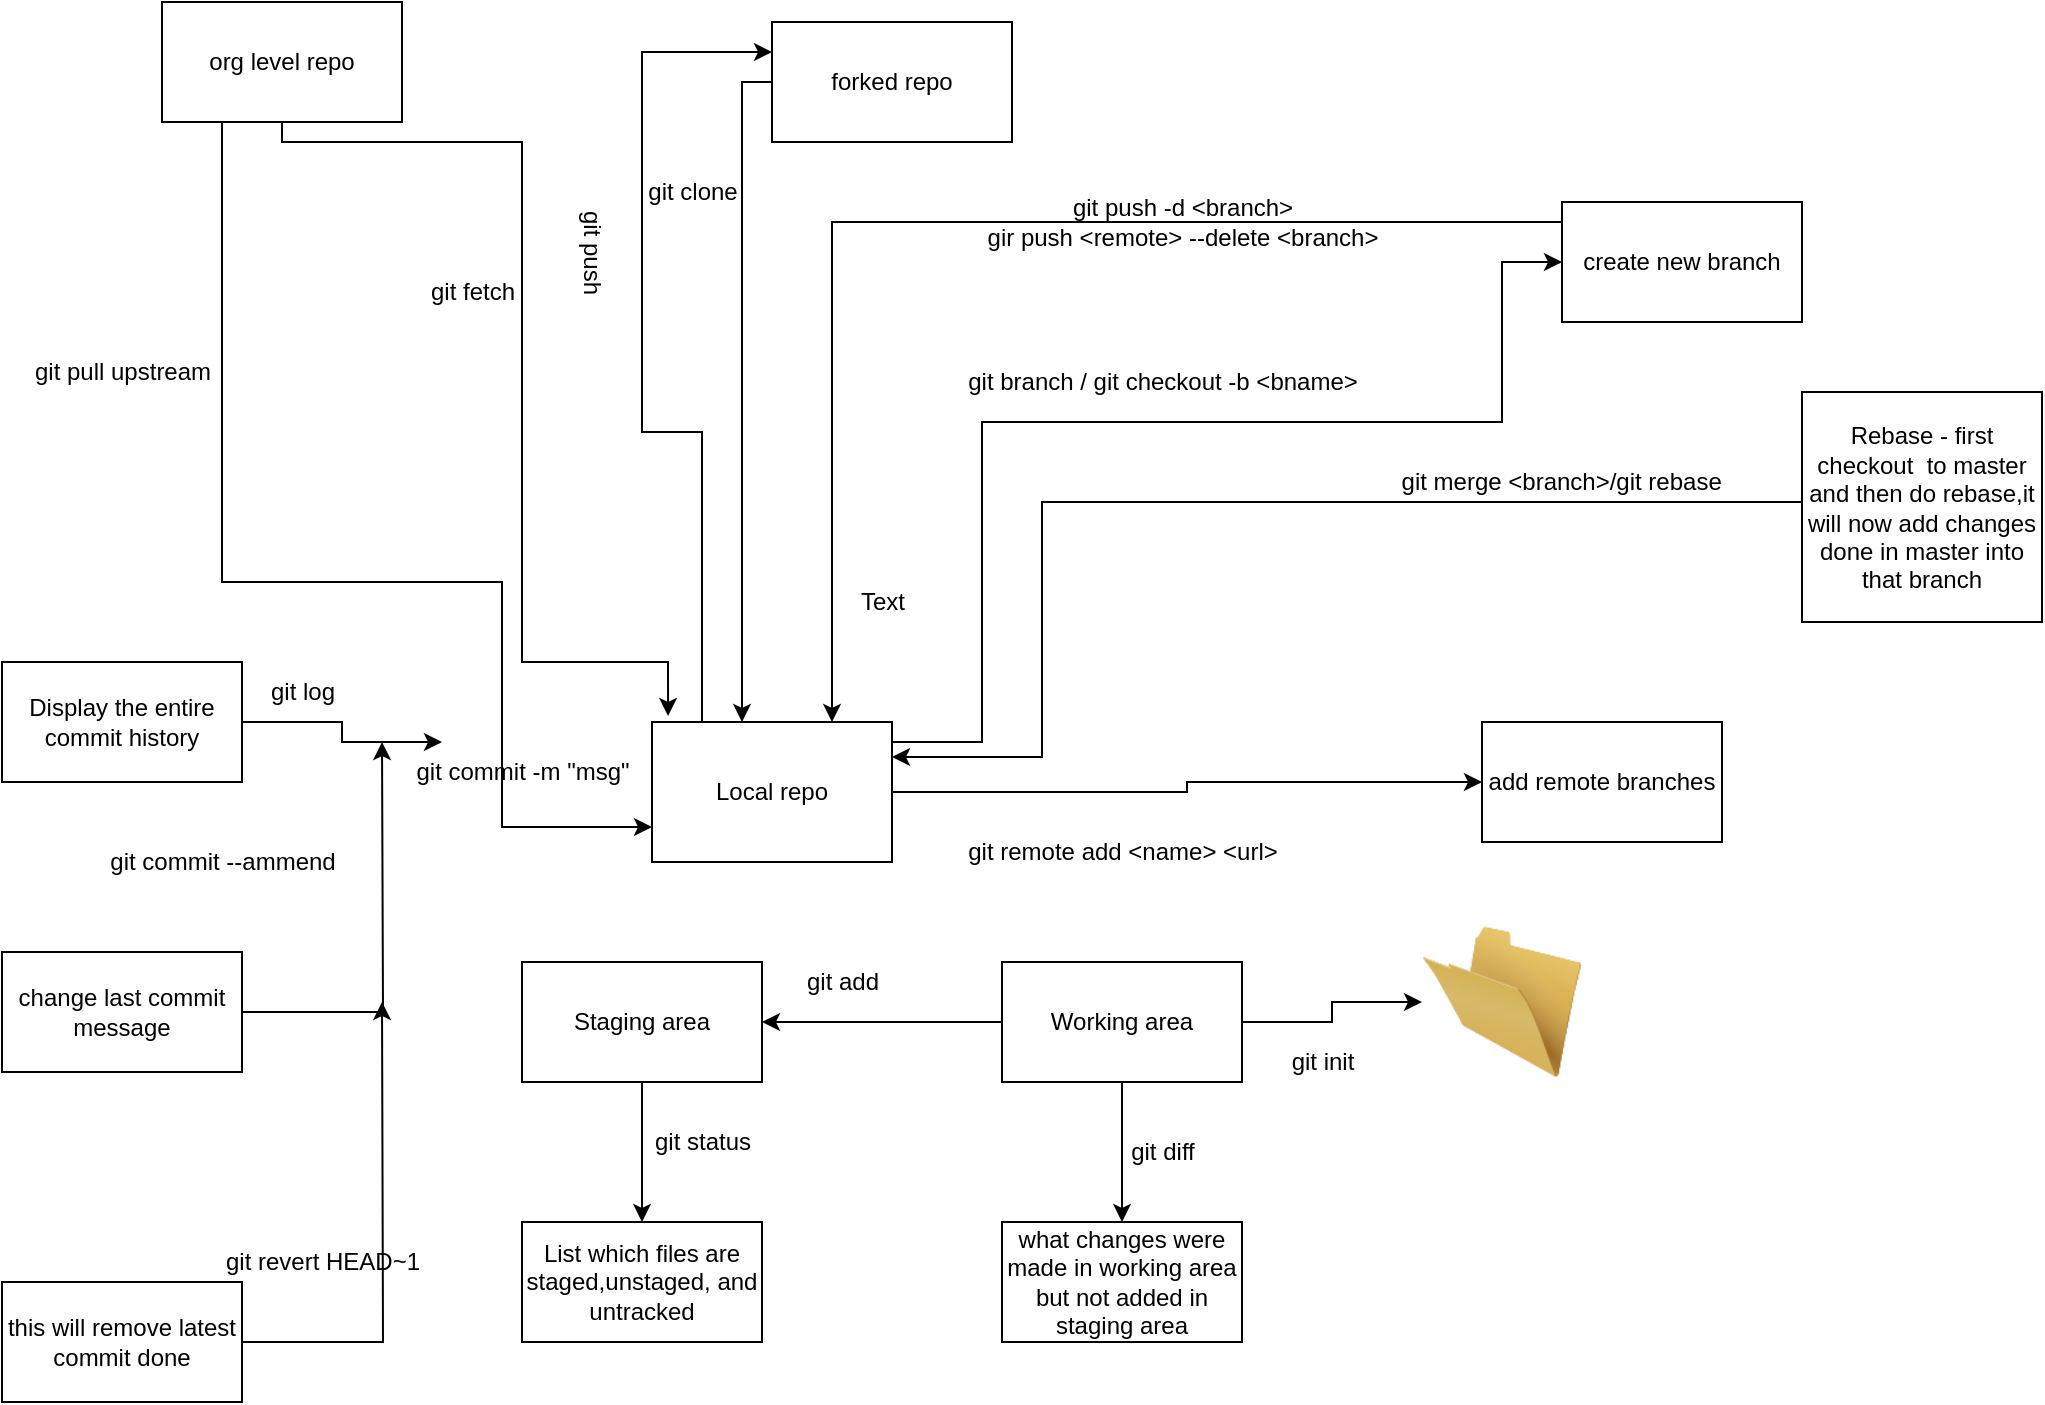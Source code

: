 <mxfile version="20.1.1" type="device"><diagram id="fA047ILh4kbxSyd7Q4gF" name="Page-1"><mxGraphModel dx="1304" dy="1629" grid="1" gridSize="10" guides="1" tooltips="1" connect="1" arrows="1" fold="1" page="1" pageScale="1" pageWidth="850" pageHeight="1100" math="0" shadow="0"><root><mxCell id="0"/><mxCell id="1" parent="0"/><mxCell id="k1XSWCnZsiqZGFcK-waV-1" value="List which files are staged,unstaged, and untracked" style="rounded=0;whiteSpace=wrap;html=1;" vertex="1" parent="1"><mxGeometry x="280" y="310" width="120" height="60" as="geometry"/></mxCell><mxCell id="k1XSWCnZsiqZGFcK-waV-7" style="edgeStyle=orthogonalEdgeStyle;rounded=0;orthogonalLoop=1;jettySize=auto;html=1;" edge="1" parent="1" source="k1XSWCnZsiqZGFcK-waV-2" target="k1XSWCnZsiqZGFcK-waV-6"><mxGeometry relative="1" as="geometry"/></mxCell><mxCell id="k1XSWCnZsiqZGFcK-waV-9" style="edgeStyle=orthogonalEdgeStyle;rounded=0;orthogonalLoop=1;jettySize=auto;html=1;entryX=0.5;entryY=0;entryDx=0;entryDy=0;" edge="1" parent="1" source="k1XSWCnZsiqZGFcK-waV-2" target="k1XSWCnZsiqZGFcK-waV-3"><mxGeometry relative="1" as="geometry"/></mxCell><mxCell id="k1XSWCnZsiqZGFcK-waV-11" style="edgeStyle=orthogonalEdgeStyle;rounded=0;orthogonalLoop=1;jettySize=auto;html=1;entryX=1;entryY=0.5;entryDx=0;entryDy=0;" edge="1" parent="1" source="k1XSWCnZsiqZGFcK-waV-2" target="k1XSWCnZsiqZGFcK-waV-5"><mxGeometry relative="1" as="geometry"/></mxCell><mxCell id="k1XSWCnZsiqZGFcK-waV-2" value="Working area" style="rounded=0;whiteSpace=wrap;html=1;" vertex="1" parent="1"><mxGeometry x="520" y="180" width="120" height="60" as="geometry"/></mxCell><mxCell id="k1XSWCnZsiqZGFcK-waV-3" value="what changes were made in working area but not added in staging area" style="rounded=0;whiteSpace=wrap;html=1;" vertex="1" parent="1"><mxGeometry x="520" y="310" width="120" height="60" as="geometry"/></mxCell><mxCell id="k1XSWCnZsiqZGFcK-waV-18" style="edgeStyle=orthogonalEdgeStyle;rounded=0;orthogonalLoop=1;jettySize=auto;html=1;" edge="1" parent="1" source="k1XSWCnZsiqZGFcK-waV-4"><mxGeometry relative="1" as="geometry"><mxPoint x="210" y="200" as="targetPoint"/></mxGeometry></mxCell><mxCell id="k1XSWCnZsiqZGFcK-waV-4" value="this will remove latest commit done" style="rounded=0;whiteSpace=wrap;html=1;" vertex="1" parent="1"><mxGeometry x="20" y="340" width="120" height="60" as="geometry"/></mxCell><mxCell id="k1XSWCnZsiqZGFcK-waV-13" style="edgeStyle=orthogonalEdgeStyle;rounded=0;orthogonalLoop=1;jettySize=auto;html=1;entryX=0.5;entryY=0;entryDx=0;entryDy=0;" edge="1" parent="1" source="k1XSWCnZsiqZGFcK-waV-5" target="k1XSWCnZsiqZGFcK-waV-1"><mxGeometry relative="1" as="geometry"/></mxCell><mxCell id="k1XSWCnZsiqZGFcK-waV-5" value="Staging area" style="rounded=0;whiteSpace=wrap;html=1;" vertex="1" parent="1"><mxGeometry x="280" y="180" width="120" height="60" as="geometry"/></mxCell><mxCell id="k1XSWCnZsiqZGFcK-waV-6" value="" style="image;html=1;image=img/lib/clip_art/general/Empty_Folder_128x128.png" vertex="1" parent="1"><mxGeometry x="730" y="160" width="80" height="80" as="geometry"/></mxCell><mxCell id="k1XSWCnZsiqZGFcK-waV-8" value="git init" style="text;html=1;align=center;verticalAlign=middle;resizable=0;points=[];autosize=1;strokeColor=none;fillColor=none;" vertex="1" parent="1"><mxGeometry x="655" y="215" width="50" height="30" as="geometry"/></mxCell><mxCell id="k1XSWCnZsiqZGFcK-waV-10" value="git diff" style="text;html=1;align=center;verticalAlign=middle;resizable=0;points=[];autosize=1;strokeColor=none;fillColor=none;" vertex="1" parent="1"><mxGeometry x="570" y="260" width="60" height="30" as="geometry"/></mxCell><mxCell id="k1XSWCnZsiqZGFcK-waV-12" value="git add" style="text;html=1;align=center;verticalAlign=middle;resizable=0;points=[];autosize=1;strokeColor=none;fillColor=none;" vertex="1" parent="1"><mxGeometry x="410" y="175" width="60" height="30" as="geometry"/></mxCell><mxCell id="k1XSWCnZsiqZGFcK-waV-14" value="git status" style="text;html=1;align=center;verticalAlign=middle;resizable=0;points=[];autosize=1;strokeColor=none;fillColor=none;" vertex="1" parent="1"><mxGeometry x="335" y="255" width="70" height="30" as="geometry"/></mxCell><mxCell id="k1XSWCnZsiqZGFcK-waV-30" style="edgeStyle=orthogonalEdgeStyle;rounded=0;orthogonalLoop=1;jettySize=auto;html=1;exitX=1;exitY=0.5;exitDx=0;exitDy=0;entryX=0;entryY=0.5;entryDx=0;entryDy=0;" edge="1" parent="1" source="k1XSWCnZsiqZGFcK-waV-15" target="k1XSWCnZsiqZGFcK-waV-27"><mxGeometry relative="1" as="geometry"/></mxCell><mxCell id="k1XSWCnZsiqZGFcK-waV-32" style="edgeStyle=orthogonalEdgeStyle;rounded=0;orthogonalLoop=1;jettySize=auto;html=1;entryX=0;entryY=0.5;entryDx=0;entryDy=0;" edge="1" parent="1" source="k1XSWCnZsiqZGFcK-waV-15" target="k1XSWCnZsiqZGFcK-waV-26"><mxGeometry relative="1" as="geometry"><Array as="points"><mxPoint x="510" y="70"/><mxPoint x="510" y="-90"/><mxPoint x="770" y="-90"/><mxPoint x="770" y="-170"/></Array></mxGeometry></mxCell><mxCell id="k1XSWCnZsiqZGFcK-waV-42" style="edgeStyle=orthogonalEdgeStyle;rounded=0;orthogonalLoop=1;jettySize=auto;html=1;entryX=0;entryY=0.25;entryDx=0;entryDy=0;" edge="1" parent="1" source="k1XSWCnZsiqZGFcK-waV-15" target="k1XSWCnZsiqZGFcK-waV-28"><mxGeometry relative="1" as="geometry"><Array as="points"><mxPoint x="370" y="-85"/><mxPoint x="340" y="-85"/><mxPoint x="340" y="-275"/></Array></mxGeometry></mxCell><mxCell id="k1XSWCnZsiqZGFcK-waV-15" value="Local repo" style="rounded=0;whiteSpace=wrap;html=1;" vertex="1" parent="1"><mxGeometry x="345" y="60" width="120" height="70" as="geometry"/></mxCell><mxCell id="k1XSWCnZsiqZGFcK-waV-20" style="edgeStyle=orthogonalEdgeStyle;rounded=0;orthogonalLoop=1;jettySize=auto;html=1;" edge="1" parent="1" source="k1XSWCnZsiqZGFcK-waV-16"><mxGeometry relative="1" as="geometry"><mxPoint x="240" y="70" as="targetPoint"/><Array as="points"><mxPoint x="190" y="60"/><mxPoint x="190" y="70"/></Array></mxGeometry></mxCell><mxCell id="k1XSWCnZsiqZGFcK-waV-16" value="Display the entire commit history" style="rounded=0;whiteSpace=wrap;html=1;" vertex="1" parent="1"><mxGeometry x="20" y="30" width="120" height="60" as="geometry"/></mxCell><mxCell id="k1XSWCnZsiqZGFcK-waV-19" style="edgeStyle=orthogonalEdgeStyle;rounded=0;orthogonalLoop=1;jettySize=auto;html=1;" edge="1" parent="1" source="k1XSWCnZsiqZGFcK-waV-17"><mxGeometry relative="1" as="geometry"><mxPoint x="210" y="70" as="targetPoint"/></mxGeometry></mxCell><mxCell id="k1XSWCnZsiqZGFcK-waV-17" value="change last commit message" style="rounded=0;whiteSpace=wrap;html=1;" vertex="1" parent="1"><mxGeometry x="20" y="175" width="120" height="60" as="geometry"/></mxCell><mxCell id="k1XSWCnZsiqZGFcK-waV-22" value="git revert HEAD~1" style="text;html=1;align=center;verticalAlign=middle;resizable=0;points=[];autosize=1;strokeColor=none;fillColor=none;" vertex="1" parent="1"><mxGeometry x="120" y="315" width="120" height="30" as="geometry"/></mxCell><mxCell id="k1XSWCnZsiqZGFcK-waV-23" value="git commit --ammend" style="text;html=1;align=center;verticalAlign=middle;resizable=0;points=[];autosize=1;strokeColor=none;fillColor=none;" vertex="1" parent="1"><mxGeometry x="60" y="115" width="140" height="30" as="geometry"/></mxCell><mxCell id="k1XSWCnZsiqZGFcK-waV-24" value="git log" style="text;html=1;align=center;verticalAlign=middle;resizable=0;points=[];autosize=1;strokeColor=none;fillColor=none;" vertex="1" parent="1"><mxGeometry x="140" y="30" width="60" height="30" as="geometry"/></mxCell><mxCell id="k1XSWCnZsiqZGFcK-waV-25" value="git commit -m &quot;msg&quot;" style="text;html=1;align=center;verticalAlign=middle;resizable=0;points=[];autosize=1;strokeColor=none;fillColor=none;" vertex="1" parent="1"><mxGeometry x="215" y="70" width="130" height="30" as="geometry"/></mxCell><mxCell id="k1XSWCnZsiqZGFcK-waV-40" style="edgeStyle=orthogonalEdgeStyle;rounded=0;orthogonalLoop=1;jettySize=auto;html=1;entryX=0.75;entryY=0;entryDx=0;entryDy=0;" edge="1" parent="1" source="k1XSWCnZsiqZGFcK-waV-26" target="k1XSWCnZsiqZGFcK-waV-15"><mxGeometry relative="1" as="geometry"><Array as="points"><mxPoint x="435" y="-190"/></Array></mxGeometry></mxCell><mxCell id="k1XSWCnZsiqZGFcK-waV-26" value="create new branch" style="rounded=0;whiteSpace=wrap;html=1;" vertex="1" parent="1"><mxGeometry x="800" y="-200" width="120" height="60" as="geometry"/></mxCell><mxCell id="k1XSWCnZsiqZGFcK-waV-27" value="add remote branches" style="rounded=0;whiteSpace=wrap;html=1;" vertex="1" parent="1"><mxGeometry x="760" y="60" width="120" height="60" as="geometry"/></mxCell><mxCell id="k1XSWCnZsiqZGFcK-waV-38" style="edgeStyle=orthogonalEdgeStyle;rounded=0;orthogonalLoop=1;jettySize=auto;html=1;" edge="1" parent="1" source="k1XSWCnZsiqZGFcK-waV-28" target="k1XSWCnZsiqZGFcK-waV-15"><mxGeometry relative="1" as="geometry"><Array as="points"><mxPoint x="390" y="-50"/><mxPoint x="390" y="-50"/></Array></mxGeometry></mxCell><mxCell id="k1XSWCnZsiqZGFcK-waV-28" value="forked repo" style="rounded=0;whiteSpace=wrap;html=1;" vertex="1" parent="1"><mxGeometry x="405" y="-290" width="120" height="60" as="geometry"/></mxCell><mxCell id="k1XSWCnZsiqZGFcK-waV-29" value="Text" style="text;html=1;align=center;verticalAlign=middle;resizable=0;points=[];autosize=1;strokeColor=none;fillColor=none;" vertex="1" parent="1"><mxGeometry x="440" y="-10" width="40" height="20" as="geometry"/></mxCell><mxCell id="k1XSWCnZsiqZGFcK-waV-31" value="git remote add &amp;lt;name&amp;gt; &amp;lt;url&amp;gt;" style="text;html=1;align=center;verticalAlign=middle;resizable=0;points=[];autosize=1;strokeColor=none;fillColor=none;" vertex="1" parent="1"><mxGeometry x="490" y="110" width="180" height="30" as="geometry"/></mxCell><mxCell id="k1XSWCnZsiqZGFcK-waV-33" value="git branch / git checkout -b &amp;lt;bname&amp;gt;" style="text;html=1;align=center;verticalAlign=middle;resizable=0;points=[];autosize=1;strokeColor=none;fillColor=none;" vertex="1" parent="1"><mxGeometry x="490" y="-125" width="220" height="30" as="geometry"/></mxCell><mxCell id="k1XSWCnZsiqZGFcK-waV-36" style="edgeStyle=orthogonalEdgeStyle;rounded=0;orthogonalLoop=1;jettySize=auto;html=1;entryX=1;entryY=0.25;entryDx=0;entryDy=0;" edge="1" parent="1" source="k1XSWCnZsiqZGFcK-waV-35" target="k1XSWCnZsiqZGFcK-waV-15"><mxGeometry relative="1" as="geometry"><Array as="points"><mxPoint x="540" y="-50"/><mxPoint x="540" y="78"/></Array></mxGeometry></mxCell><mxCell id="k1XSWCnZsiqZGFcK-waV-35" value="Rebase - first checkout&amp;nbsp; to master and then do rebase,it will now add changes done in master into that branch" style="rounded=0;whiteSpace=wrap;html=1;" vertex="1" parent="1"><mxGeometry x="920" y="-105" width="120" height="115" as="geometry"/></mxCell><mxCell id="k1XSWCnZsiqZGFcK-waV-37" value="git merge &amp;lt;branch&amp;gt;/git rebase&amp;nbsp;" style="text;html=1;align=center;verticalAlign=middle;resizable=0;points=[];autosize=1;strokeColor=none;fillColor=none;" vertex="1" parent="1"><mxGeometry x="706" y="-75" width="190" height="30" as="geometry"/></mxCell><mxCell id="k1XSWCnZsiqZGFcK-waV-39" value="git push -d &amp;lt;branch&amp;gt;&lt;br&gt;gir push &amp;lt;remote&amp;gt; --delete &amp;lt;branch&amp;gt;" style="text;html=1;align=center;verticalAlign=middle;resizable=0;points=[];autosize=1;strokeColor=none;fillColor=none;" vertex="1" parent="1"><mxGeometry x="500" y="-210" width="220" height="40" as="geometry"/></mxCell><mxCell id="k1XSWCnZsiqZGFcK-waV-41" value="git clone" style="text;html=1;align=center;verticalAlign=middle;resizable=0;points=[];autosize=1;strokeColor=none;fillColor=none;" vertex="1" parent="1"><mxGeometry x="330" y="-220" width="70" height="30" as="geometry"/></mxCell><mxCell id="k1XSWCnZsiqZGFcK-waV-43" value="git push" style="text;html=1;align=center;verticalAlign=middle;resizable=0;points=[];autosize=1;strokeColor=none;fillColor=none;rotation=90;" vertex="1" parent="1"><mxGeometry x="280" y="-190" width="70" height="30" as="geometry"/></mxCell><mxCell id="k1XSWCnZsiqZGFcK-waV-45" style="edgeStyle=orthogonalEdgeStyle;rounded=0;orthogonalLoop=1;jettySize=auto;html=1;entryX=0.067;entryY=-0.043;entryDx=0;entryDy=0;entryPerimeter=0;" edge="1" parent="1" source="k1XSWCnZsiqZGFcK-waV-44" target="k1XSWCnZsiqZGFcK-waV-15"><mxGeometry relative="1" as="geometry"><Array as="points"><mxPoint x="160" y="-230"/><mxPoint x="280" y="-230"/><mxPoint x="280" y="30"/><mxPoint x="353" y="30"/></Array></mxGeometry></mxCell><mxCell id="k1XSWCnZsiqZGFcK-waV-47" style="edgeStyle=orthogonalEdgeStyle;rounded=0;orthogonalLoop=1;jettySize=auto;html=1;exitX=0.25;exitY=1;exitDx=0;exitDy=0;entryX=0;entryY=0.75;entryDx=0;entryDy=0;strokeColor=default;" edge="1" parent="1" source="k1XSWCnZsiqZGFcK-waV-44" target="k1XSWCnZsiqZGFcK-waV-15"><mxGeometry relative="1" as="geometry"><mxPoint x="340" y="110" as="targetPoint"/><Array as="points"><mxPoint x="130" y="-10"/><mxPoint x="270" y="-10"/><mxPoint x="270" y="113"/></Array></mxGeometry></mxCell><mxCell id="k1XSWCnZsiqZGFcK-waV-44" value="org level repo" style="rounded=0;whiteSpace=wrap;html=1;" vertex="1" parent="1"><mxGeometry x="100" y="-300" width="120" height="60" as="geometry"/></mxCell><mxCell id="k1XSWCnZsiqZGFcK-waV-46" value="git fetch" style="text;html=1;align=center;verticalAlign=middle;resizable=0;points=[];autosize=1;strokeColor=none;fillColor=none;" vertex="1" parent="1"><mxGeometry x="220" y="-170" width="70" height="30" as="geometry"/></mxCell><mxCell id="k1XSWCnZsiqZGFcK-waV-48" value="git pull upstream" style="text;html=1;align=center;verticalAlign=middle;resizable=0;points=[];autosize=1;strokeColor=none;fillColor=none;" vertex="1" parent="1"><mxGeometry x="25" y="-130" width="110" height="30" as="geometry"/></mxCell></root></mxGraphModel></diagram></mxfile>